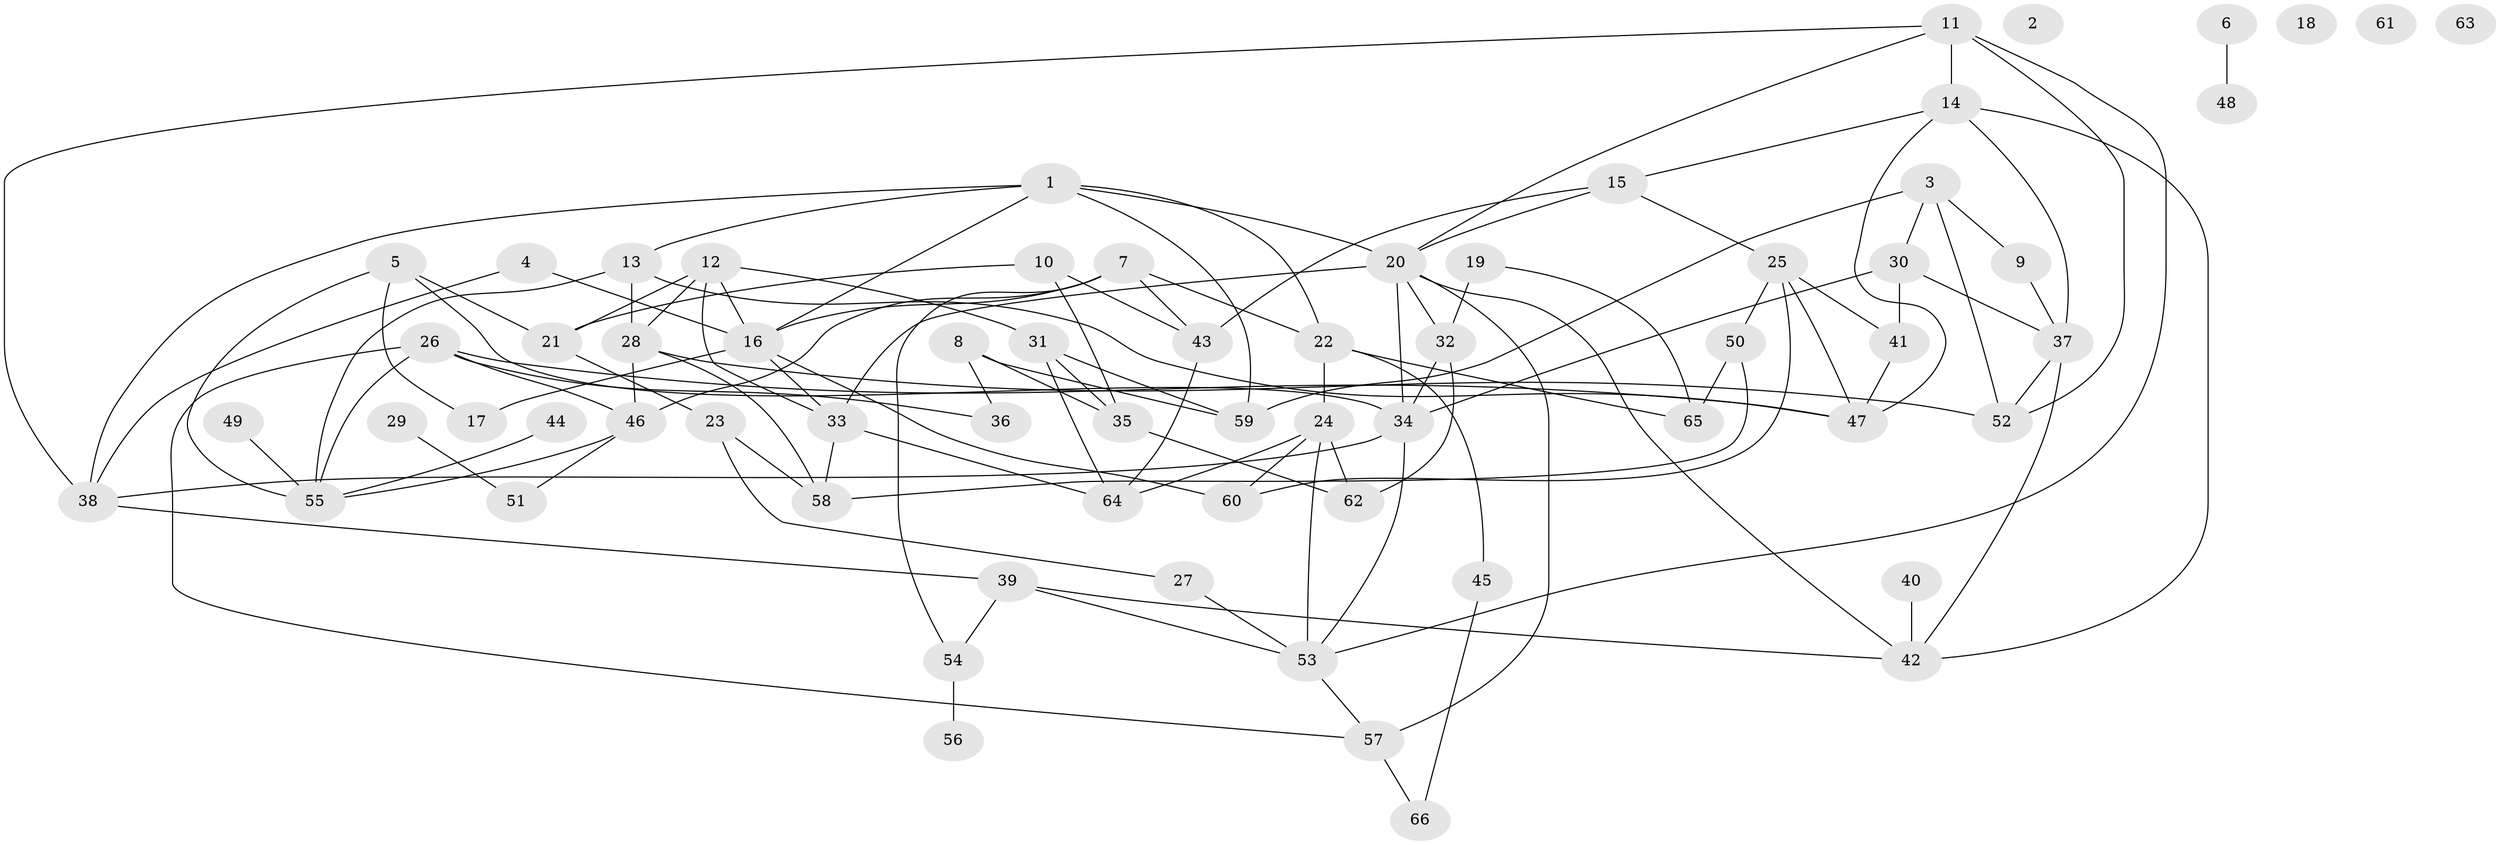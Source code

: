 // Generated by graph-tools (version 1.1) at 2025/13/03/09/25 04:13:06]
// undirected, 66 vertices, 115 edges
graph export_dot {
graph [start="1"]
  node [color=gray90,style=filled];
  1;
  2;
  3;
  4;
  5;
  6;
  7;
  8;
  9;
  10;
  11;
  12;
  13;
  14;
  15;
  16;
  17;
  18;
  19;
  20;
  21;
  22;
  23;
  24;
  25;
  26;
  27;
  28;
  29;
  30;
  31;
  32;
  33;
  34;
  35;
  36;
  37;
  38;
  39;
  40;
  41;
  42;
  43;
  44;
  45;
  46;
  47;
  48;
  49;
  50;
  51;
  52;
  53;
  54;
  55;
  56;
  57;
  58;
  59;
  60;
  61;
  62;
  63;
  64;
  65;
  66;
  1 -- 13;
  1 -- 16;
  1 -- 20;
  1 -- 22;
  1 -- 38;
  1 -- 59;
  3 -- 9;
  3 -- 30;
  3 -- 52;
  3 -- 59;
  4 -- 16;
  4 -- 38;
  5 -- 17;
  5 -- 21;
  5 -- 34;
  5 -- 55;
  6 -- 48;
  7 -- 16;
  7 -- 22;
  7 -- 43;
  7 -- 46;
  7 -- 54;
  8 -- 35;
  8 -- 36;
  8 -- 59;
  9 -- 37;
  10 -- 21;
  10 -- 35;
  10 -- 43;
  11 -- 14;
  11 -- 20;
  11 -- 38;
  11 -- 52;
  11 -- 53;
  12 -- 16;
  12 -- 21;
  12 -- 28;
  12 -- 31;
  12 -- 33;
  13 -- 28;
  13 -- 47;
  13 -- 55;
  14 -- 15;
  14 -- 37;
  14 -- 42;
  14 -- 47;
  15 -- 20;
  15 -- 25;
  15 -- 43;
  16 -- 17;
  16 -- 33;
  16 -- 60;
  19 -- 32;
  19 -- 65;
  20 -- 32;
  20 -- 33;
  20 -- 34;
  20 -- 42;
  20 -- 57;
  21 -- 23;
  22 -- 24;
  22 -- 45;
  22 -- 65;
  23 -- 27;
  23 -- 58;
  24 -- 53;
  24 -- 60;
  24 -- 62;
  24 -- 64;
  25 -- 41;
  25 -- 47;
  25 -- 50;
  25 -- 60;
  26 -- 36;
  26 -- 46;
  26 -- 47;
  26 -- 55;
  26 -- 57;
  27 -- 53;
  28 -- 46;
  28 -- 52;
  28 -- 58;
  29 -- 51;
  30 -- 34;
  30 -- 37;
  30 -- 41;
  31 -- 35;
  31 -- 59;
  31 -- 64;
  32 -- 34;
  32 -- 62;
  33 -- 58;
  33 -- 64;
  34 -- 38;
  34 -- 53;
  35 -- 62;
  37 -- 42;
  37 -- 52;
  38 -- 39;
  39 -- 42;
  39 -- 53;
  39 -- 54;
  40 -- 42;
  41 -- 47;
  43 -- 64;
  44 -- 55;
  45 -- 66;
  46 -- 51;
  46 -- 55;
  49 -- 55;
  50 -- 58;
  50 -- 65;
  53 -- 57;
  54 -- 56;
  57 -- 66;
}
